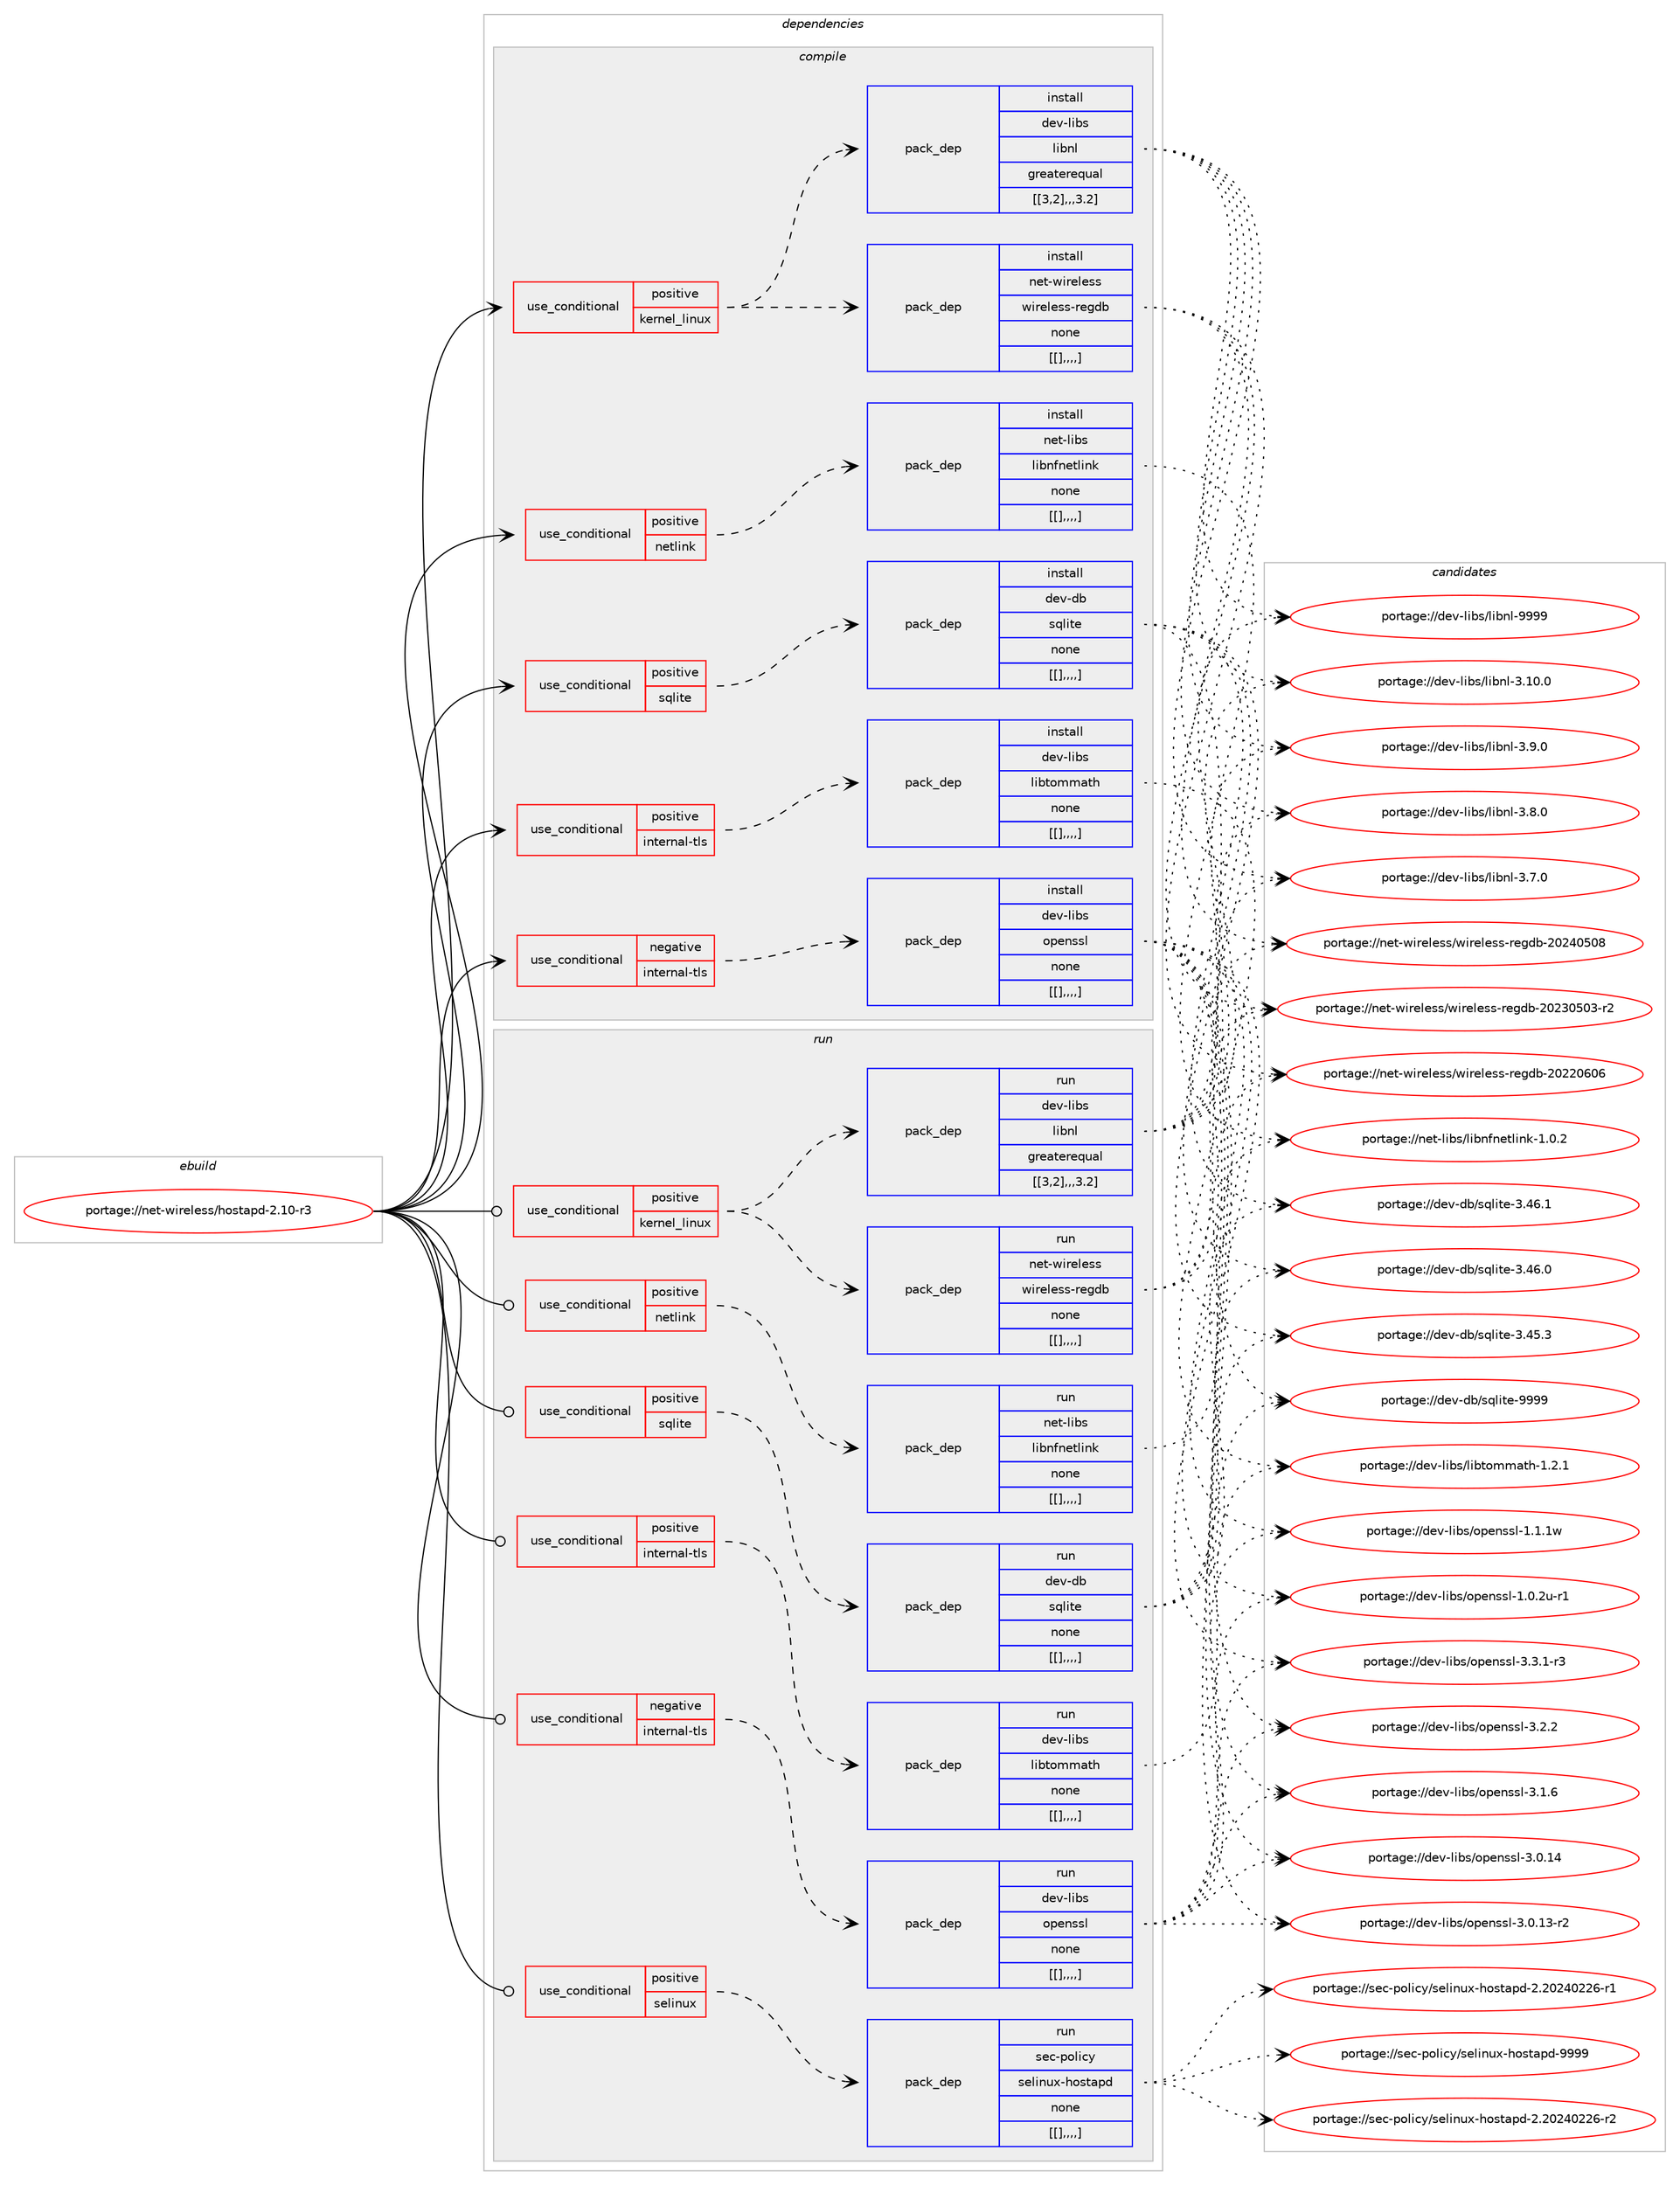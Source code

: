 digraph prolog {

# *************
# Graph options
# *************

newrank=true;
concentrate=true;
compound=true;
graph [rankdir=LR,fontname=Helvetica,fontsize=10,ranksep=1.5];#, ranksep=2.5, nodesep=0.2];
edge  [arrowhead=vee];
node  [fontname=Helvetica,fontsize=10];

# **********
# The ebuild
# **********

subgraph cluster_leftcol {
color=gray;
label=<<i>ebuild</i>>;
id [label="portage://net-wireless/hostapd-2.10-r3", color=red, width=4, href="../net-wireless/hostapd-2.10-r3.svg"];
}

# ****************
# The dependencies
# ****************

subgraph cluster_midcol {
color=gray;
label=<<i>dependencies</i>>;
subgraph cluster_compile {
fillcolor="#eeeeee";
style=filled;
label=<<i>compile</i>>;
subgraph cond106981 {
dependency405437 [label=<<TABLE BORDER="0" CELLBORDER="1" CELLSPACING="0" CELLPADDING="4"><TR><TD ROWSPAN="3" CELLPADDING="10">use_conditional</TD></TR><TR><TD>negative</TD></TR><TR><TD>internal-tls</TD></TR></TABLE>>, shape=none, color=red];
subgraph pack295503 {
dependency405438 [label=<<TABLE BORDER="0" CELLBORDER="1" CELLSPACING="0" CELLPADDING="4" WIDTH="220"><TR><TD ROWSPAN="6" CELLPADDING="30">pack_dep</TD></TR><TR><TD WIDTH="110">install</TD></TR><TR><TD>dev-libs</TD></TR><TR><TD>openssl</TD></TR><TR><TD>none</TD></TR><TR><TD>[[],,,,]</TD></TR></TABLE>>, shape=none, color=blue];
}
dependency405437:e -> dependency405438:w [weight=20,style="dashed",arrowhead="vee"];
}
id:e -> dependency405437:w [weight=20,style="solid",arrowhead="vee"];
subgraph cond106982 {
dependency405439 [label=<<TABLE BORDER="0" CELLBORDER="1" CELLSPACING="0" CELLPADDING="4"><TR><TD ROWSPAN="3" CELLPADDING="10">use_conditional</TD></TR><TR><TD>positive</TD></TR><TR><TD>internal-tls</TD></TR></TABLE>>, shape=none, color=red];
subgraph pack295504 {
dependency405440 [label=<<TABLE BORDER="0" CELLBORDER="1" CELLSPACING="0" CELLPADDING="4" WIDTH="220"><TR><TD ROWSPAN="6" CELLPADDING="30">pack_dep</TD></TR><TR><TD WIDTH="110">install</TD></TR><TR><TD>dev-libs</TD></TR><TR><TD>libtommath</TD></TR><TR><TD>none</TD></TR><TR><TD>[[],,,,]</TD></TR></TABLE>>, shape=none, color=blue];
}
dependency405439:e -> dependency405440:w [weight=20,style="dashed",arrowhead="vee"];
}
id:e -> dependency405439:w [weight=20,style="solid",arrowhead="vee"];
subgraph cond106983 {
dependency405441 [label=<<TABLE BORDER="0" CELLBORDER="1" CELLSPACING="0" CELLPADDING="4"><TR><TD ROWSPAN="3" CELLPADDING="10">use_conditional</TD></TR><TR><TD>positive</TD></TR><TR><TD>kernel_linux</TD></TR></TABLE>>, shape=none, color=red];
subgraph pack295505 {
dependency405442 [label=<<TABLE BORDER="0" CELLBORDER="1" CELLSPACING="0" CELLPADDING="4" WIDTH="220"><TR><TD ROWSPAN="6" CELLPADDING="30">pack_dep</TD></TR><TR><TD WIDTH="110">install</TD></TR><TR><TD>net-wireless</TD></TR><TR><TD>wireless-regdb</TD></TR><TR><TD>none</TD></TR><TR><TD>[[],,,,]</TD></TR></TABLE>>, shape=none, color=blue];
}
dependency405441:e -> dependency405442:w [weight=20,style="dashed",arrowhead="vee"];
subgraph pack295506 {
dependency405443 [label=<<TABLE BORDER="0" CELLBORDER="1" CELLSPACING="0" CELLPADDING="4" WIDTH="220"><TR><TD ROWSPAN="6" CELLPADDING="30">pack_dep</TD></TR><TR><TD WIDTH="110">install</TD></TR><TR><TD>dev-libs</TD></TR><TR><TD>libnl</TD></TR><TR><TD>greaterequal</TD></TR><TR><TD>[[3,2],,,3.2]</TD></TR></TABLE>>, shape=none, color=blue];
}
dependency405441:e -> dependency405443:w [weight=20,style="dashed",arrowhead="vee"];
}
id:e -> dependency405441:w [weight=20,style="solid",arrowhead="vee"];
subgraph cond106984 {
dependency405444 [label=<<TABLE BORDER="0" CELLBORDER="1" CELLSPACING="0" CELLPADDING="4"><TR><TD ROWSPAN="3" CELLPADDING="10">use_conditional</TD></TR><TR><TD>positive</TD></TR><TR><TD>netlink</TD></TR></TABLE>>, shape=none, color=red];
subgraph pack295507 {
dependency405445 [label=<<TABLE BORDER="0" CELLBORDER="1" CELLSPACING="0" CELLPADDING="4" WIDTH="220"><TR><TD ROWSPAN="6" CELLPADDING="30">pack_dep</TD></TR><TR><TD WIDTH="110">install</TD></TR><TR><TD>net-libs</TD></TR><TR><TD>libnfnetlink</TD></TR><TR><TD>none</TD></TR><TR><TD>[[],,,,]</TD></TR></TABLE>>, shape=none, color=blue];
}
dependency405444:e -> dependency405445:w [weight=20,style="dashed",arrowhead="vee"];
}
id:e -> dependency405444:w [weight=20,style="solid",arrowhead="vee"];
subgraph cond106985 {
dependency405446 [label=<<TABLE BORDER="0" CELLBORDER="1" CELLSPACING="0" CELLPADDING="4"><TR><TD ROWSPAN="3" CELLPADDING="10">use_conditional</TD></TR><TR><TD>positive</TD></TR><TR><TD>sqlite</TD></TR></TABLE>>, shape=none, color=red];
subgraph pack295508 {
dependency405447 [label=<<TABLE BORDER="0" CELLBORDER="1" CELLSPACING="0" CELLPADDING="4" WIDTH="220"><TR><TD ROWSPAN="6" CELLPADDING="30">pack_dep</TD></TR><TR><TD WIDTH="110">install</TD></TR><TR><TD>dev-db</TD></TR><TR><TD>sqlite</TD></TR><TR><TD>none</TD></TR><TR><TD>[[],,,,]</TD></TR></TABLE>>, shape=none, color=blue];
}
dependency405446:e -> dependency405447:w [weight=20,style="dashed",arrowhead="vee"];
}
id:e -> dependency405446:w [weight=20,style="solid",arrowhead="vee"];
}
subgraph cluster_compileandrun {
fillcolor="#eeeeee";
style=filled;
label=<<i>compile and run</i>>;
}
subgraph cluster_run {
fillcolor="#eeeeee";
style=filled;
label=<<i>run</i>>;
subgraph cond106986 {
dependency405448 [label=<<TABLE BORDER="0" CELLBORDER="1" CELLSPACING="0" CELLPADDING="4"><TR><TD ROWSPAN="3" CELLPADDING="10">use_conditional</TD></TR><TR><TD>negative</TD></TR><TR><TD>internal-tls</TD></TR></TABLE>>, shape=none, color=red];
subgraph pack295509 {
dependency405449 [label=<<TABLE BORDER="0" CELLBORDER="1" CELLSPACING="0" CELLPADDING="4" WIDTH="220"><TR><TD ROWSPAN="6" CELLPADDING="30">pack_dep</TD></TR><TR><TD WIDTH="110">run</TD></TR><TR><TD>dev-libs</TD></TR><TR><TD>openssl</TD></TR><TR><TD>none</TD></TR><TR><TD>[[],,,,]</TD></TR></TABLE>>, shape=none, color=blue];
}
dependency405448:e -> dependency405449:w [weight=20,style="dashed",arrowhead="vee"];
}
id:e -> dependency405448:w [weight=20,style="solid",arrowhead="odot"];
subgraph cond106987 {
dependency405450 [label=<<TABLE BORDER="0" CELLBORDER="1" CELLSPACING="0" CELLPADDING="4"><TR><TD ROWSPAN="3" CELLPADDING="10">use_conditional</TD></TR><TR><TD>positive</TD></TR><TR><TD>internal-tls</TD></TR></TABLE>>, shape=none, color=red];
subgraph pack295510 {
dependency405451 [label=<<TABLE BORDER="0" CELLBORDER="1" CELLSPACING="0" CELLPADDING="4" WIDTH="220"><TR><TD ROWSPAN="6" CELLPADDING="30">pack_dep</TD></TR><TR><TD WIDTH="110">run</TD></TR><TR><TD>dev-libs</TD></TR><TR><TD>libtommath</TD></TR><TR><TD>none</TD></TR><TR><TD>[[],,,,]</TD></TR></TABLE>>, shape=none, color=blue];
}
dependency405450:e -> dependency405451:w [weight=20,style="dashed",arrowhead="vee"];
}
id:e -> dependency405450:w [weight=20,style="solid",arrowhead="odot"];
subgraph cond106988 {
dependency405452 [label=<<TABLE BORDER="0" CELLBORDER="1" CELLSPACING="0" CELLPADDING="4"><TR><TD ROWSPAN="3" CELLPADDING="10">use_conditional</TD></TR><TR><TD>positive</TD></TR><TR><TD>kernel_linux</TD></TR></TABLE>>, shape=none, color=red];
subgraph pack295511 {
dependency405453 [label=<<TABLE BORDER="0" CELLBORDER="1" CELLSPACING="0" CELLPADDING="4" WIDTH="220"><TR><TD ROWSPAN="6" CELLPADDING="30">pack_dep</TD></TR><TR><TD WIDTH="110">run</TD></TR><TR><TD>net-wireless</TD></TR><TR><TD>wireless-regdb</TD></TR><TR><TD>none</TD></TR><TR><TD>[[],,,,]</TD></TR></TABLE>>, shape=none, color=blue];
}
dependency405452:e -> dependency405453:w [weight=20,style="dashed",arrowhead="vee"];
subgraph pack295512 {
dependency405454 [label=<<TABLE BORDER="0" CELLBORDER="1" CELLSPACING="0" CELLPADDING="4" WIDTH="220"><TR><TD ROWSPAN="6" CELLPADDING="30">pack_dep</TD></TR><TR><TD WIDTH="110">run</TD></TR><TR><TD>dev-libs</TD></TR><TR><TD>libnl</TD></TR><TR><TD>greaterequal</TD></TR><TR><TD>[[3,2],,,3.2]</TD></TR></TABLE>>, shape=none, color=blue];
}
dependency405452:e -> dependency405454:w [weight=20,style="dashed",arrowhead="vee"];
}
id:e -> dependency405452:w [weight=20,style="solid",arrowhead="odot"];
subgraph cond106989 {
dependency405455 [label=<<TABLE BORDER="0" CELLBORDER="1" CELLSPACING="0" CELLPADDING="4"><TR><TD ROWSPAN="3" CELLPADDING="10">use_conditional</TD></TR><TR><TD>positive</TD></TR><TR><TD>netlink</TD></TR></TABLE>>, shape=none, color=red];
subgraph pack295513 {
dependency405456 [label=<<TABLE BORDER="0" CELLBORDER="1" CELLSPACING="0" CELLPADDING="4" WIDTH="220"><TR><TD ROWSPAN="6" CELLPADDING="30">pack_dep</TD></TR><TR><TD WIDTH="110">run</TD></TR><TR><TD>net-libs</TD></TR><TR><TD>libnfnetlink</TD></TR><TR><TD>none</TD></TR><TR><TD>[[],,,,]</TD></TR></TABLE>>, shape=none, color=blue];
}
dependency405455:e -> dependency405456:w [weight=20,style="dashed",arrowhead="vee"];
}
id:e -> dependency405455:w [weight=20,style="solid",arrowhead="odot"];
subgraph cond106990 {
dependency405457 [label=<<TABLE BORDER="0" CELLBORDER="1" CELLSPACING="0" CELLPADDING="4"><TR><TD ROWSPAN="3" CELLPADDING="10">use_conditional</TD></TR><TR><TD>positive</TD></TR><TR><TD>selinux</TD></TR></TABLE>>, shape=none, color=red];
subgraph pack295514 {
dependency405458 [label=<<TABLE BORDER="0" CELLBORDER="1" CELLSPACING="0" CELLPADDING="4" WIDTH="220"><TR><TD ROWSPAN="6" CELLPADDING="30">pack_dep</TD></TR><TR><TD WIDTH="110">run</TD></TR><TR><TD>sec-policy</TD></TR><TR><TD>selinux-hostapd</TD></TR><TR><TD>none</TD></TR><TR><TD>[[],,,,]</TD></TR></TABLE>>, shape=none, color=blue];
}
dependency405457:e -> dependency405458:w [weight=20,style="dashed",arrowhead="vee"];
}
id:e -> dependency405457:w [weight=20,style="solid",arrowhead="odot"];
subgraph cond106991 {
dependency405459 [label=<<TABLE BORDER="0" CELLBORDER="1" CELLSPACING="0" CELLPADDING="4"><TR><TD ROWSPAN="3" CELLPADDING="10">use_conditional</TD></TR><TR><TD>positive</TD></TR><TR><TD>sqlite</TD></TR></TABLE>>, shape=none, color=red];
subgraph pack295515 {
dependency405460 [label=<<TABLE BORDER="0" CELLBORDER="1" CELLSPACING="0" CELLPADDING="4" WIDTH="220"><TR><TD ROWSPAN="6" CELLPADDING="30">pack_dep</TD></TR><TR><TD WIDTH="110">run</TD></TR><TR><TD>dev-db</TD></TR><TR><TD>sqlite</TD></TR><TR><TD>none</TD></TR><TR><TD>[[],,,,]</TD></TR></TABLE>>, shape=none, color=blue];
}
dependency405459:e -> dependency405460:w [weight=20,style="dashed",arrowhead="vee"];
}
id:e -> dependency405459:w [weight=20,style="solid",arrowhead="odot"];
}
}

# **************
# The candidates
# **************

subgraph cluster_choices {
rank=same;
color=gray;
label=<<i>candidates</i>>;

subgraph choice295503 {
color=black;
nodesep=1;
choice1001011184510810598115471111121011101151151084551465146494511451 [label="portage://dev-libs/openssl-3.3.1-r3", color=red, width=4,href="../dev-libs/openssl-3.3.1-r3.svg"];
choice100101118451081059811547111112101110115115108455146504650 [label="portage://dev-libs/openssl-3.2.2", color=red, width=4,href="../dev-libs/openssl-3.2.2.svg"];
choice100101118451081059811547111112101110115115108455146494654 [label="portage://dev-libs/openssl-3.1.6", color=red, width=4,href="../dev-libs/openssl-3.1.6.svg"];
choice10010111845108105981154711111210111011511510845514648464952 [label="portage://dev-libs/openssl-3.0.14", color=red, width=4,href="../dev-libs/openssl-3.0.14.svg"];
choice100101118451081059811547111112101110115115108455146484649514511450 [label="portage://dev-libs/openssl-3.0.13-r2", color=red, width=4,href="../dev-libs/openssl-3.0.13-r2.svg"];
choice100101118451081059811547111112101110115115108454946494649119 [label="portage://dev-libs/openssl-1.1.1w", color=red, width=4,href="../dev-libs/openssl-1.1.1w.svg"];
choice1001011184510810598115471111121011101151151084549464846501174511449 [label="portage://dev-libs/openssl-1.0.2u-r1", color=red, width=4,href="../dev-libs/openssl-1.0.2u-r1.svg"];
dependency405438:e -> choice1001011184510810598115471111121011101151151084551465146494511451:w [style=dotted,weight="100"];
dependency405438:e -> choice100101118451081059811547111112101110115115108455146504650:w [style=dotted,weight="100"];
dependency405438:e -> choice100101118451081059811547111112101110115115108455146494654:w [style=dotted,weight="100"];
dependency405438:e -> choice10010111845108105981154711111210111011511510845514648464952:w [style=dotted,weight="100"];
dependency405438:e -> choice100101118451081059811547111112101110115115108455146484649514511450:w [style=dotted,weight="100"];
dependency405438:e -> choice100101118451081059811547111112101110115115108454946494649119:w [style=dotted,weight="100"];
dependency405438:e -> choice1001011184510810598115471111121011101151151084549464846501174511449:w [style=dotted,weight="100"];
}
subgraph choice295504 {
color=black;
nodesep=1;
choice1001011184510810598115471081059811611110910997116104454946504649 [label="portage://dev-libs/libtommath-1.2.1", color=red, width=4,href="../dev-libs/libtommath-1.2.1.svg"];
dependency405440:e -> choice1001011184510810598115471081059811611110910997116104454946504649:w [style=dotted,weight="100"];
}
subgraph choice295505 {
color=black;
nodesep=1;
choice11010111645119105114101108101115115471191051141011081011151154511410110310098455048505248534856 [label="portage://net-wireless/wireless-regdb-20240508", color=red, width=4,href="../net-wireless/wireless-regdb-20240508.svg"];
choice110101116451191051141011081011151154711910511410110810111511545114101103100984550485051485348514511450 [label="portage://net-wireless/wireless-regdb-20230503-r2", color=red, width=4,href="../net-wireless/wireless-regdb-20230503-r2.svg"];
choice11010111645119105114101108101115115471191051141011081011151154511410110310098455048505048544854 [label="portage://net-wireless/wireless-regdb-20220606", color=red, width=4,href="../net-wireless/wireless-regdb-20220606.svg"];
dependency405442:e -> choice11010111645119105114101108101115115471191051141011081011151154511410110310098455048505248534856:w [style=dotted,weight="100"];
dependency405442:e -> choice110101116451191051141011081011151154711910511410110810111511545114101103100984550485051485348514511450:w [style=dotted,weight="100"];
dependency405442:e -> choice11010111645119105114101108101115115471191051141011081011151154511410110310098455048505048544854:w [style=dotted,weight="100"];
}
subgraph choice295506 {
color=black;
nodesep=1;
choice100101118451081059811547108105981101084557575757 [label="portage://dev-libs/libnl-9999", color=red, width=4,href="../dev-libs/libnl-9999.svg"];
choice1001011184510810598115471081059811010845514649484648 [label="portage://dev-libs/libnl-3.10.0", color=red, width=4,href="../dev-libs/libnl-3.10.0.svg"];
choice10010111845108105981154710810598110108455146574648 [label="portage://dev-libs/libnl-3.9.0", color=red, width=4,href="../dev-libs/libnl-3.9.0.svg"];
choice10010111845108105981154710810598110108455146564648 [label="portage://dev-libs/libnl-3.8.0", color=red, width=4,href="../dev-libs/libnl-3.8.0.svg"];
choice10010111845108105981154710810598110108455146554648 [label="portage://dev-libs/libnl-3.7.0", color=red, width=4,href="../dev-libs/libnl-3.7.0.svg"];
dependency405443:e -> choice100101118451081059811547108105981101084557575757:w [style=dotted,weight="100"];
dependency405443:e -> choice1001011184510810598115471081059811010845514649484648:w [style=dotted,weight="100"];
dependency405443:e -> choice10010111845108105981154710810598110108455146574648:w [style=dotted,weight="100"];
dependency405443:e -> choice10010111845108105981154710810598110108455146564648:w [style=dotted,weight="100"];
dependency405443:e -> choice10010111845108105981154710810598110108455146554648:w [style=dotted,weight="100"];
}
subgraph choice295507 {
color=black;
nodesep=1;
choice11010111645108105981154710810598110102110101116108105110107454946484650 [label="portage://net-libs/libnfnetlink-1.0.2", color=red, width=4,href="../net-libs/libnfnetlink-1.0.2.svg"];
dependency405445:e -> choice11010111645108105981154710810598110102110101116108105110107454946484650:w [style=dotted,weight="100"];
}
subgraph choice295508 {
color=black;
nodesep=1;
choice1001011184510098471151131081051161014557575757 [label="portage://dev-db/sqlite-9999", color=red, width=4,href="../dev-db/sqlite-9999.svg"];
choice10010111845100984711511310810511610145514652544649 [label="portage://dev-db/sqlite-3.46.1", color=red, width=4,href="../dev-db/sqlite-3.46.1.svg"];
choice10010111845100984711511310810511610145514652544648 [label="portage://dev-db/sqlite-3.46.0", color=red, width=4,href="../dev-db/sqlite-3.46.0.svg"];
choice10010111845100984711511310810511610145514652534651 [label="portage://dev-db/sqlite-3.45.3", color=red, width=4,href="../dev-db/sqlite-3.45.3.svg"];
dependency405447:e -> choice1001011184510098471151131081051161014557575757:w [style=dotted,weight="100"];
dependency405447:e -> choice10010111845100984711511310810511610145514652544649:w [style=dotted,weight="100"];
dependency405447:e -> choice10010111845100984711511310810511610145514652544648:w [style=dotted,weight="100"];
dependency405447:e -> choice10010111845100984711511310810511610145514652534651:w [style=dotted,weight="100"];
}
subgraph choice295509 {
color=black;
nodesep=1;
choice1001011184510810598115471111121011101151151084551465146494511451 [label="portage://dev-libs/openssl-3.3.1-r3", color=red, width=4,href="../dev-libs/openssl-3.3.1-r3.svg"];
choice100101118451081059811547111112101110115115108455146504650 [label="portage://dev-libs/openssl-3.2.2", color=red, width=4,href="../dev-libs/openssl-3.2.2.svg"];
choice100101118451081059811547111112101110115115108455146494654 [label="portage://dev-libs/openssl-3.1.6", color=red, width=4,href="../dev-libs/openssl-3.1.6.svg"];
choice10010111845108105981154711111210111011511510845514648464952 [label="portage://dev-libs/openssl-3.0.14", color=red, width=4,href="../dev-libs/openssl-3.0.14.svg"];
choice100101118451081059811547111112101110115115108455146484649514511450 [label="portage://dev-libs/openssl-3.0.13-r2", color=red, width=4,href="../dev-libs/openssl-3.0.13-r2.svg"];
choice100101118451081059811547111112101110115115108454946494649119 [label="portage://dev-libs/openssl-1.1.1w", color=red, width=4,href="../dev-libs/openssl-1.1.1w.svg"];
choice1001011184510810598115471111121011101151151084549464846501174511449 [label="portage://dev-libs/openssl-1.0.2u-r1", color=red, width=4,href="../dev-libs/openssl-1.0.2u-r1.svg"];
dependency405449:e -> choice1001011184510810598115471111121011101151151084551465146494511451:w [style=dotted,weight="100"];
dependency405449:e -> choice100101118451081059811547111112101110115115108455146504650:w [style=dotted,weight="100"];
dependency405449:e -> choice100101118451081059811547111112101110115115108455146494654:w [style=dotted,weight="100"];
dependency405449:e -> choice10010111845108105981154711111210111011511510845514648464952:w [style=dotted,weight="100"];
dependency405449:e -> choice100101118451081059811547111112101110115115108455146484649514511450:w [style=dotted,weight="100"];
dependency405449:e -> choice100101118451081059811547111112101110115115108454946494649119:w [style=dotted,weight="100"];
dependency405449:e -> choice1001011184510810598115471111121011101151151084549464846501174511449:w [style=dotted,weight="100"];
}
subgraph choice295510 {
color=black;
nodesep=1;
choice1001011184510810598115471081059811611110910997116104454946504649 [label="portage://dev-libs/libtommath-1.2.1", color=red, width=4,href="../dev-libs/libtommath-1.2.1.svg"];
dependency405451:e -> choice1001011184510810598115471081059811611110910997116104454946504649:w [style=dotted,weight="100"];
}
subgraph choice295511 {
color=black;
nodesep=1;
choice11010111645119105114101108101115115471191051141011081011151154511410110310098455048505248534856 [label="portage://net-wireless/wireless-regdb-20240508", color=red, width=4,href="../net-wireless/wireless-regdb-20240508.svg"];
choice110101116451191051141011081011151154711910511410110810111511545114101103100984550485051485348514511450 [label="portage://net-wireless/wireless-regdb-20230503-r2", color=red, width=4,href="../net-wireless/wireless-regdb-20230503-r2.svg"];
choice11010111645119105114101108101115115471191051141011081011151154511410110310098455048505048544854 [label="portage://net-wireless/wireless-regdb-20220606", color=red, width=4,href="../net-wireless/wireless-regdb-20220606.svg"];
dependency405453:e -> choice11010111645119105114101108101115115471191051141011081011151154511410110310098455048505248534856:w [style=dotted,weight="100"];
dependency405453:e -> choice110101116451191051141011081011151154711910511410110810111511545114101103100984550485051485348514511450:w [style=dotted,weight="100"];
dependency405453:e -> choice11010111645119105114101108101115115471191051141011081011151154511410110310098455048505048544854:w [style=dotted,weight="100"];
}
subgraph choice295512 {
color=black;
nodesep=1;
choice100101118451081059811547108105981101084557575757 [label="portage://dev-libs/libnl-9999", color=red, width=4,href="../dev-libs/libnl-9999.svg"];
choice1001011184510810598115471081059811010845514649484648 [label="portage://dev-libs/libnl-3.10.0", color=red, width=4,href="../dev-libs/libnl-3.10.0.svg"];
choice10010111845108105981154710810598110108455146574648 [label="portage://dev-libs/libnl-3.9.0", color=red, width=4,href="../dev-libs/libnl-3.9.0.svg"];
choice10010111845108105981154710810598110108455146564648 [label="portage://dev-libs/libnl-3.8.0", color=red, width=4,href="../dev-libs/libnl-3.8.0.svg"];
choice10010111845108105981154710810598110108455146554648 [label="portage://dev-libs/libnl-3.7.0", color=red, width=4,href="../dev-libs/libnl-3.7.0.svg"];
dependency405454:e -> choice100101118451081059811547108105981101084557575757:w [style=dotted,weight="100"];
dependency405454:e -> choice1001011184510810598115471081059811010845514649484648:w [style=dotted,weight="100"];
dependency405454:e -> choice10010111845108105981154710810598110108455146574648:w [style=dotted,weight="100"];
dependency405454:e -> choice10010111845108105981154710810598110108455146564648:w [style=dotted,weight="100"];
dependency405454:e -> choice10010111845108105981154710810598110108455146554648:w [style=dotted,weight="100"];
}
subgraph choice295513 {
color=black;
nodesep=1;
choice11010111645108105981154710810598110102110101116108105110107454946484650 [label="portage://net-libs/libnfnetlink-1.0.2", color=red, width=4,href="../net-libs/libnfnetlink-1.0.2.svg"];
dependency405456:e -> choice11010111645108105981154710810598110102110101116108105110107454946484650:w [style=dotted,weight="100"];
}
subgraph choice295514 {
color=black;
nodesep=1;
choice1151019945112111108105991214711510110810511011712045104111115116971121004557575757 [label="portage://sec-policy/selinux-hostapd-9999", color=red, width=4,href="../sec-policy/selinux-hostapd-9999.svg"];
choice11510199451121111081059912147115101108105110117120451041111151169711210045504650485052485050544511450 [label="portage://sec-policy/selinux-hostapd-2.20240226-r2", color=red, width=4,href="../sec-policy/selinux-hostapd-2.20240226-r2.svg"];
choice11510199451121111081059912147115101108105110117120451041111151169711210045504650485052485050544511449 [label="portage://sec-policy/selinux-hostapd-2.20240226-r1", color=red, width=4,href="../sec-policy/selinux-hostapd-2.20240226-r1.svg"];
dependency405458:e -> choice1151019945112111108105991214711510110810511011712045104111115116971121004557575757:w [style=dotted,weight="100"];
dependency405458:e -> choice11510199451121111081059912147115101108105110117120451041111151169711210045504650485052485050544511450:w [style=dotted,weight="100"];
dependency405458:e -> choice11510199451121111081059912147115101108105110117120451041111151169711210045504650485052485050544511449:w [style=dotted,weight="100"];
}
subgraph choice295515 {
color=black;
nodesep=1;
choice1001011184510098471151131081051161014557575757 [label="portage://dev-db/sqlite-9999", color=red, width=4,href="../dev-db/sqlite-9999.svg"];
choice10010111845100984711511310810511610145514652544649 [label="portage://dev-db/sqlite-3.46.1", color=red, width=4,href="../dev-db/sqlite-3.46.1.svg"];
choice10010111845100984711511310810511610145514652544648 [label="portage://dev-db/sqlite-3.46.0", color=red, width=4,href="../dev-db/sqlite-3.46.0.svg"];
choice10010111845100984711511310810511610145514652534651 [label="portage://dev-db/sqlite-3.45.3", color=red, width=4,href="../dev-db/sqlite-3.45.3.svg"];
dependency405460:e -> choice1001011184510098471151131081051161014557575757:w [style=dotted,weight="100"];
dependency405460:e -> choice10010111845100984711511310810511610145514652544649:w [style=dotted,weight="100"];
dependency405460:e -> choice10010111845100984711511310810511610145514652544648:w [style=dotted,weight="100"];
dependency405460:e -> choice10010111845100984711511310810511610145514652534651:w [style=dotted,weight="100"];
}
}

}
